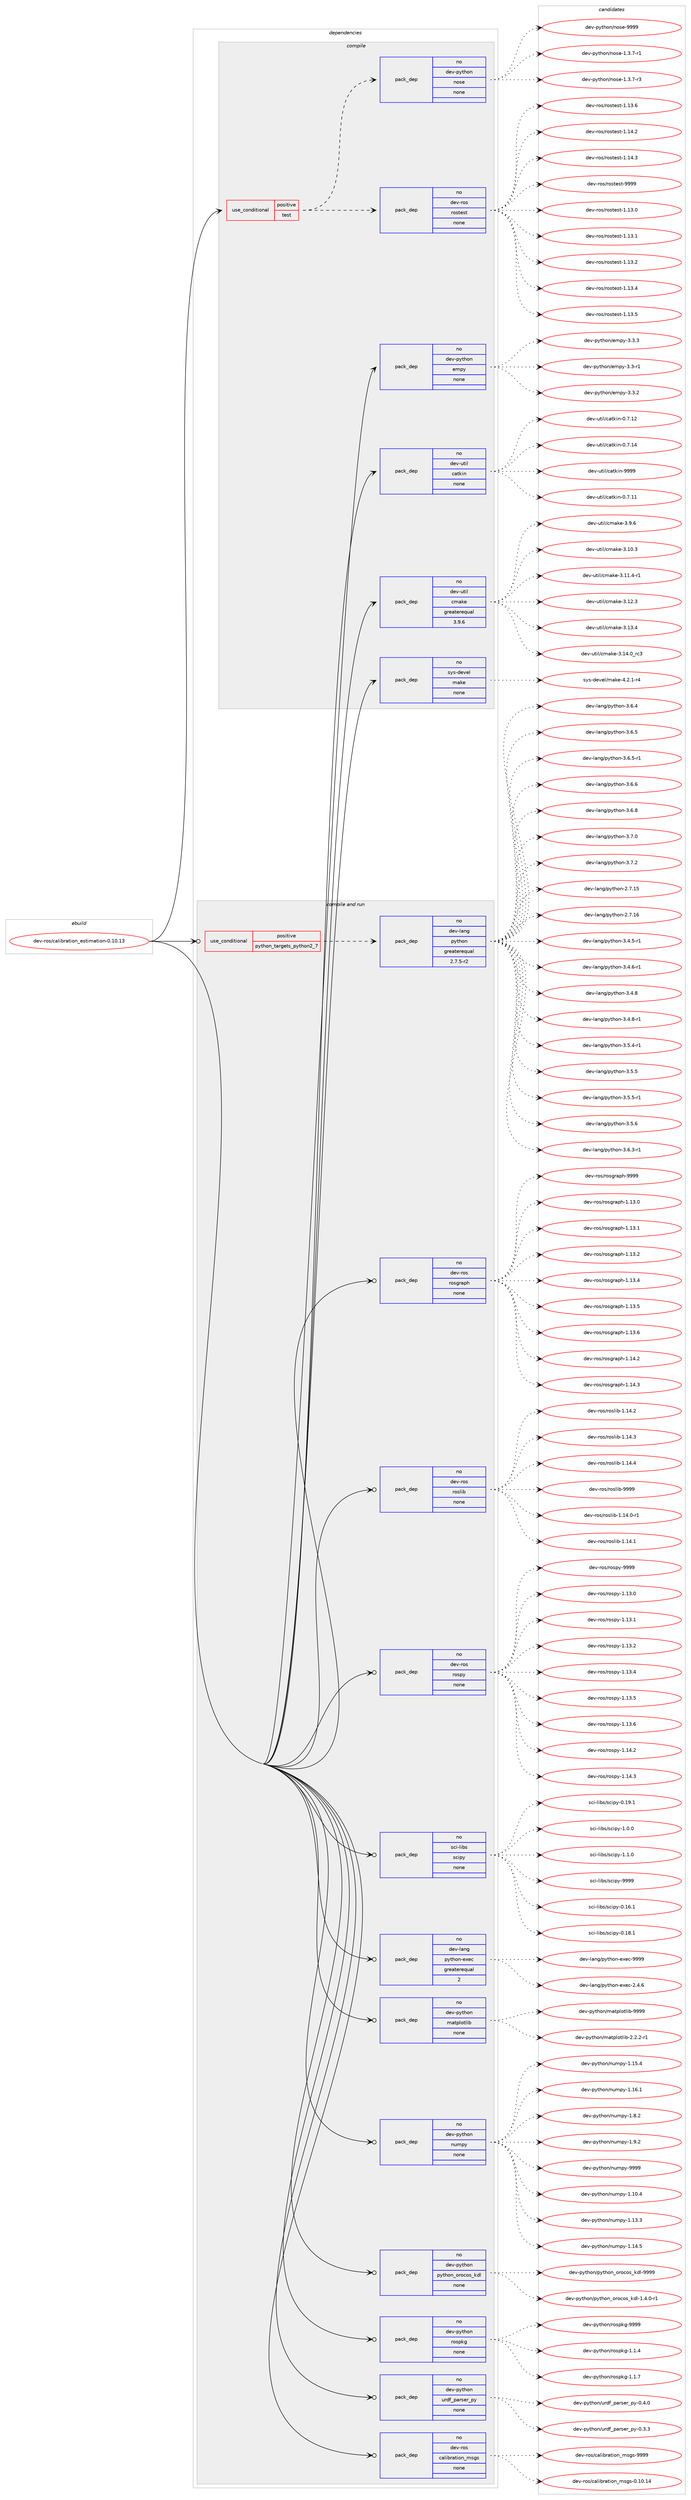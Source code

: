 digraph prolog {

# *************
# Graph options
# *************

newrank=true;
concentrate=true;
compound=true;
graph [rankdir=LR,fontname=Helvetica,fontsize=10,ranksep=1.5];#, ranksep=2.5, nodesep=0.2];
edge  [arrowhead=vee];
node  [fontname=Helvetica,fontsize=10];

# **********
# The ebuild
# **********

subgraph cluster_leftcol {
color=gray;
rank=same;
label=<<i>ebuild</i>>;
id [label="dev-ros/calibration_estimation-0.10.13", color=red, width=4, href="../dev-ros/calibration_estimation-0.10.13.svg"];
}

# ****************
# The dependencies
# ****************

subgraph cluster_midcol {
color=gray;
label=<<i>dependencies</i>>;
subgraph cluster_compile {
fillcolor="#eeeeee";
style=filled;
label=<<i>compile</i>>;
subgraph cond387978 {
dependency1452399 [label=<<TABLE BORDER="0" CELLBORDER="1" CELLSPACING="0" CELLPADDING="4"><TR><TD ROWSPAN="3" CELLPADDING="10">use_conditional</TD></TR><TR><TD>positive</TD></TR><TR><TD>test</TD></TR></TABLE>>, shape=none, color=red];
subgraph pack1041041 {
dependency1452400 [label=<<TABLE BORDER="0" CELLBORDER="1" CELLSPACING="0" CELLPADDING="4" WIDTH="220"><TR><TD ROWSPAN="6" CELLPADDING="30">pack_dep</TD></TR><TR><TD WIDTH="110">no</TD></TR><TR><TD>dev-ros</TD></TR><TR><TD>rostest</TD></TR><TR><TD>none</TD></TR><TR><TD></TD></TR></TABLE>>, shape=none, color=blue];
}
dependency1452399:e -> dependency1452400:w [weight=20,style="dashed",arrowhead="vee"];
subgraph pack1041042 {
dependency1452401 [label=<<TABLE BORDER="0" CELLBORDER="1" CELLSPACING="0" CELLPADDING="4" WIDTH="220"><TR><TD ROWSPAN="6" CELLPADDING="30">pack_dep</TD></TR><TR><TD WIDTH="110">no</TD></TR><TR><TD>dev-python</TD></TR><TR><TD>nose</TD></TR><TR><TD>none</TD></TR><TR><TD></TD></TR></TABLE>>, shape=none, color=blue];
}
dependency1452399:e -> dependency1452401:w [weight=20,style="dashed",arrowhead="vee"];
}
id:e -> dependency1452399:w [weight=20,style="solid",arrowhead="vee"];
subgraph pack1041043 {
dependency1452402 [label=<<TABLE BORDER="0" CELLBORDER="1" CELLSPACING="0" CELLPADDING="4" WIDTH="220"><TR><TD ROWSPAN="6" CELLPADDING="30">pack_dep</TD></TR><TR><TD WIDTH="110">no</TD></TR><TR><TD>dev-python</TD></TR><TR><TD>empy</TD></TR><TR><TD>none</TD></TR><TR><TD></TD></TR></TABLE>>, shape=none, color=blue];
}
id:e -> dependency1452402:w [weight=20,style="solid",arrowhead="vee"];
subgraph pack1041044 {
dependency1452403 [label=<<TABLE BORDER="0" CELLBORDER="1" CELLSPACING="0" CELLPADDING="4" WIDTH="220"><TR><TD ROWSPAN="6" CELLPADDING="30">pack_dep</TD></TR><TR><TD WIDTH="110">no</TD></TR><TR><TD>dev-util</TD></TR><TR><TD>catkin</TD></TR><TR><TD>none</TD></TR><TR><TD></TD></TR></TABLE>>, shape=none, color=blue];
}
id:e -> dependency1452403:w [weight=20,style="solid",arrowhead="vee"];
subgraph pack1041045 {
dependency1452404 [label=<<TABLE BORDER="0" CELLBORDER="1" CELLSPACING="0" CELLPADDING="4" WIDTH="220"><TR><TD ROWSPAN="6" CELLPADDING="30">pack_dep</TD></TR><TR><TD WIDTH="110">no</TD></TR><TR><TD>dev-util</TD></TR><TR><TD>cmake</TD></TR><TR><TD>greaterequal</TD></TR><TR><TD>3.9.6</TD></TR></TABLE>>, shape=none, color=blue];
}
id:e -> dependency1452404:w [weight=20,style="solid",arrowhead="vee"];
subgraph pack1041046 {
dependency1452405 [label=<<TABLE BORDER="0" CELLBORDER="1" CELLSPACING="0" CELLPADDING="4" WIDTH="220"><TR><TD ROWSPAN="6" CELLPADDING="30">pack_dep</TD></TR><TR><TD WIDTH="110">no</TD></TR><TR><TD>sys-devel</TD></TR><TR><TD>make</TD></TR><TR><TD>none</TD></TR><TR><TD></TD></TR></TABLE>>, shape=none, color=blue];
}
id:e -> dependency1452405:w [weight=20,style="solid",arrowhead="vee"];
}
subgraph cluster_compileandrun {
fillcolor="#eeeeee";
style=filled;
label=<<i>compile and run</i>>;
subgraph cond387979 {
dependency1452406 [label=<<TABLE BORDER="0" CELLBORDER="1" CELLSPACING="0" CELLPADDING="4"><TR><TD ROWSPAN="3" CELLPADDING="10">use_conditional</TD></TR><TR><TD>positive</TD></TR><TR><TD>python_targets_python2_7</TD></TR></TABLE>>, shape=none, color=red];
subgraph pack1041047 {
dependency1452407 [label=<<TABLE BORDER="0" CELLBORDER="1" CELLSPACING="0" CELLPADDING="4" WIDTH="220"><TR><TD ROWSPAN="6" CELLPADDING="30">pack_dep</TD></TR><TR><TD WIDTH="110">no</TD></TR><TR><TD>dev-lang</TD></TR><TR><TD>python</TD></TR><TR><TD>greaterequal</TD></TR><TR><TD>2.7.5-r2</TD></TR></TABLE>>, shape=none, color=blue];
}
dependency1452406:e -> dependency1452407:w [weight=20,style="dashed",arrowhead="vee"];
}
id:e -> dependency1452406:w [weight=20,style="solid",arrowhead="odotvee"];
subgraph pack1041048 {
dependency1452408 [label=<<TABLE BORDER="0" CELLBORDER="1" CELLSPACING="0" CELLPADDING="4" WIDTH="220"><TR><TD ROWSPAN="6" CELLPADDING="30">pack_dep</TD></TR><TR><TD WIDTH="110">no</TD></TR><TR><TD>dev-lang</TD></TR><TR><TD>python-exec</TD></TR><TR><TD>greaterequal</TD></TR><TR><TD>2</TD></TR></TABLE>>, shape=none, color=blue];
}
id:e -> dependency1452408:w [weight=20,style="solid",arrowhead="odotvee"];
subgraph pack1041049 {
dependency1452409 [label=<<TABLE BORDER="0" CELLBORDER="1" CELLSPACING="0" CELLPADDING="4" WIDTH="220"><TR><TD ROWSPAN="6" CELLPADDING="30">pack_dep</TD></TR><TR><TD WIDTH="110">no</TD></TR><TR><TD>dev-python</TD></TR><TR><TD>matplotlib</TD></TR><TR><TD>none</TD></TR><TR><TD></TD></TR></TABLE>>, shape=none, color=blue];
}
id:e -> dependency1452409:w [weight=20,style="solid",arrowhead="odotvee"];
subgraph pack1041050 {
dependency1452410 [label=<<TABLE BORDER="0" CELLBORDER="1" CELLSPACING="0" CELLPADDING="4" WIDTH="220"><TR><TD ROWSPAN="6" CELLPADDING="30">pack_dep</TD></TR><TR><TD WIDTH="110">no</TD></TR><TR><TD>dev-python</TD></TR><TR><TD>numpy</TD></TR><TR><TD>none</TD></TR><TR><TD></TD></TR></TABLE>>, shape=none, color=blue];
}
id:e -> dependency1452410:w [weight=20,style="solid",arrowhead="odotvee"];
subgraph pack1041051 {
dependency1452411 [label=<<TABLE BORDER="0" CELLBORDER="1" CELLSPACING="0" CELLPADDING="4" WIDTH="220"><TR><TD ROWSPAN="6" CELLPADDING="30">pack_dep</TD></TR><TR><TD WIDTH="110">no</TD></TR><TR><TD>dev-python</TD></TR><TR><TD>python_orocos_kdl</TD></TR><TR><TD>none</TD></TR><TR><TD></TD></TR></TABLE>>, shape=none, color=blue];
}
id:e -> dependency1452411:w [weight=20,style="solid",arrowhead="odotvee"];
subgraph pack1041052 {
dependency1452412 [label=<<TABLE BORDER="0" CELLBORDER="1" CELLSPACING="0" CELLPADDING="4" WIDTH="220"><TR><TD ROWSPAN="6" CELLPADDING="30">pack_dep</TD></TR><TR><TD WIDTH="110">no</TD></TR><TR><TD>dev-python</TD></TR><TR><TD>rospkg</TD></TR><TR><TD>none</TD></TR><TR><TD></TD></TR></TABLE>>, shape=none, color=blue];
}
id:e -> dependency1452412:w [weight=20,style="solid",arrowhead="odotvee"];
subgraph pack1041053 {
dependency1452413 [label=<<TABLE BORDER="0" CELLBORDER="1" CELLSPACING="0" CELLPADDING="4" WIDTH="220"><TR><TD ROWSPAN="6" CELLPADDING="30">pack_dep</TD></TR><TR><TD WIDTH="110">no</TD></TR><TR><TD>dev-python</TD></TR><TR><TD>urdf_parser_py</TD></TR><TR><TD>none</TD></TR><TR><TD></TD></TR></TABLE>>, shape=none, color=blue];
}
id:e -> dependency1452413:w [weight=20,style="solid",arrowhead="odotvee"];
subgraph pack1041054 {
dependency1452414 [label=<<TABLE BORDER="0" CELLBORDER="1" CELLSPACING="0" CELLPADDING="4" WIDTH="220"><TR><TD ROWSPAN="6" CELLPADDING="30">pack_dep</TD></TR><TR><TD WIDTH="110">no</TD></TR><TR><TD>dev-ros</TD></TR><TR><TD>calibration_msgs</TD></TR><TR><TD>none</TD></TR><TR><TD></TD></TR></TABLE>>, shape=none, color=blue];
}
id:e -> dependency1452414:w [weight=20,style="solid",arrowhead="odotvee"];
subgraph pack1041055 {
dependency1452415 [label=<<TABLE BORDER="0" CELLBORDER="1" CELLSPACING="0" CELLPADDING="4" WIDTH="220"><TR><TD ROWSPAN="6" CELLPADDING="30">pack_dep</TD></TR><TR><TD WIDTH="110">no</TD></TR><TR><TD>dev-ros</TD></TR><TR><TD>rosgraph</TD></TR><TR><TD>none</TD></TR><TR><TD></TD></TR></TABLE>>, shape=none, color=blue];
}
id:e -> dependency1452415:w [weight=20,style="solid",arrowhead="odotvee"];
subgraph pack1041056 {
dependency1452416 [label=<<TABLE BORDER="0" CELLBORDER="1" CELLSPACING="0" CELLPADDING="4" WIDTH="220"><TR><TD ROWSPAN="6" CELLPADDING="30">pack_dep</TD></TR><TR><TD WIDTH="110">no</TD></TR><TR><TD>dev-ros</TD></TR><TR><TD>roslib</TD></TR><TR><TD>none</TD></TR><TR><TD></TD></TR></TABLE>>, shape=none, color=blue];
}
id:e -> dependency1452416:w [weight=20,style="solid",arrowhead="odotvee"];
subgraph pack1041057 {
dependency1452417 [label=<<TABLE BORDER="0" CELLBORDER="1" CELLSPACING="0" CELLPADDING="4" WIDTH="220"><TR><TD ROWSPAN="6" CELLPADDING="30">pack_dep</TD></TR><TR><TD WIDTH="110">no</TD></TR><TR><TD>dev-ros</TD></TR><TR><TD>rospy</TD></TR><TR><TD>none</TD></TR><TR><TD></TD></TR></TABLE>>, shape=none, color=blue];
}
id:e -> dependency1452417:w [weight=20,style="solid",arrowhead="odotvee"];
subgraph pack1041058 {
dependency1452418 [label=<<TABLE BORDER="0" CELLBORDER="1" CELLSPACING="0" CELLPADDING="4" WIDTH="220"><TR><TD ROWSPAN="6" CELLPADDING="30">pack_dep</TD></TR><TR><TD WIDTH="110">no</TD></TR><TR><TD>sci-libs</TD></TR><TR><TD>scipy</TD></TR><TR><TD>none</TD></TR><TR><TD></TD></TR></TABLE>>, shape=none, color=blue];
}
id:e -> dependency1452418:w [weight=20,style="solid",arrowhead="odotvee"];
}
subgraph cluster_run {
fillcolor="#eeeeee";
style=filled;
label=<<i>run</i>>;
}
}

# **************
# The candidates
# **************

subgraph cluster_choices {
rank=same;
color=gray;
label=<<i>candidates</i>>;

subgraph choice1041041 {
color=black;
nodesep=1;
choice100101118451141111154711411111511610111511645494649514648 [label="dev-ros/rostest-1.13.0", color=red, width=4,href="../dev-ros/rostest-1.13.0.svg"];
choice100101118451141111154711411111511610111511645494649514649 [label="dev-ros/rostest-1.13.1", color=red, width=4,href="../dev-ros/rostest-1.13.1.svg"];
choice100101118451141111154711411111511610111511645494649514650 [label="dev-ros/rostest-1.13.2", color=red, width=4,href="../dev-ros/rostest-1.13.2.svg"];
choice100101118451141111154711411111511610111511645494649514652 [label="dev-ros/rostest-1.13.4", color=red, width=4,href="../dev-ros/rostest-1.13.4.svg"];
choice100101118451141111154711411111511610111511645494649514653 [label="dev-ros/rostest-1.13.5", color=red, width=4,href="../dev-ros/rostest-1.13.5.svg"];
choice100101118451141111154711411111511610111511645494649514654 [label="dev-ros/rostest-1.13.6", color=red, width=4,href="../dev-ros/rostest-1.13.6.svg"];
choice100101118451141111154711411111511610111511645494649524650 [label="dev-ros/rostest-1.14.2", color=red, width=4,href="../dev-ros/rostest-1.14.2.svg"];
choice100101118451141111154711411111511610111511645494649524651 [label="dev-ros/rostest-1.14.3", color=red, width=4,href="../dev-ros/rostest-1.14.3.svg"];
choice10010111845114111115471141111151161011151164557575757 [label="dev-ros/rostest-9999", color=red, width=4,href="../dev-ros/rostest-9999.svg"];
dependency1452400:e -> choice100101118451141111154711411111511610111511645494649514648:w [style=dotted,weight="100"];
dependency1452400:e -> choice100101118451141111154711411111511610111511645494649514649:w [style=dotted,weight="100"];
dependency1452400:e -> choice100101118451141111154711411111511610111511645494649514650:w [style=dotted,weight="100"];
dependency1452400:e -> choice100101118451141111154711411111511610111511645494649514652:w [style=dotted,weight="100"];
dependency1452400:e -> choice100101118451141111154711411111511610111511645494649514653:w [style=dotted,weight="100"];
dependency1452400:e -> choice100101118451141111154711411111511610111511645494649514654:w [style=dotted,weight="100"];
dependency1452400:e -> choice100101118451141111154711411111511610111511645494649524650:w [style=dotted,weight="100"];
dependency1452400:e -> choice100101118451141111154711411111511610111511645494649524651:w [style=dotted,weight="100"];
dependency1452400:e -> choice10010111845114111115471141111151161011151164557575757:w [style=dotted,weight="100"];
}
subgraph choice1041042 {
color=black;
nodesep=1;
choice10010111845112121116104111110471101111151014549465146554511449 [label="dev-python/nose-1.3.7-r1", color=red, width=4,href="../dev-python/nose-1.3.7-r1.svg"];
choice10010111845112121116104111110471101111151014549465146554511451 [label="dev-python/nose-1.3.7-r3", color=red, width=4,href="../dev-python/nose-1.3.7-r3.svg"];
choice10010111845112121116104111110471101111151014557575757 [label="dev-python/nose-9999", color=red, width=4,href="../dev-python/nose-9999.svg"];
dependency1452401:e -> choice10010111845112121116104111110471101111151014549465146554511449:w [style=dotted,weight="100"];
dependency1452401:e -> choice10010111845112121116104111110471101111151014549465146554511451:w [style=dotted,weight="100"];
dependency1452401:e -> choice10010111845112121116104111110471101111151014557575757:w [style=dotted,weight="100"];
}
subgraph choice1041043 {
color=black;
nodesep=1;
choice1001011184511212111610411111047101109112121455146514511449 [label="dev-python/empy-3.3-r1", color=red, width=4,href="../dev-python/empy-3.3-r1.svg"];
choice1001011184511212111610411111047101109112121455146514650 [label="dev-python/empy-3.3.2", color=red, width=4,href="../dev-python/empy-3.3.2.svg"];
choice1001011184511212111610411111047101109112121455146514651 [label="dev-python/empy-3.3.3", color=red, width=4,href="../dev-python/empy-3.3.3.svg"];
dependency1452402:e -> choice1001011184511212111610411111047101109112121455146514511449:w [style=dotted,weight="100"];
dependency1452402:e -> choice1001011184511212111610411111047101109112121455146514650:w [style=dotted,weight="100"];
dependency1452402:e -> choice1001011184511212111610411111047101109112121455146514651:w [style=dotted,weight="100"];
}
subgraph choice1041044 {
color=black;
nodesep=1;
choice1001011184511711610510847999711610710511045484655464949 [label="dev-util/catkin-0.7.11", color=red, width=4,href="../dev-util/catkin-0.7.11.svg"];
choice1001011184511711610510847999711610710511045484655464950 [label="dev-util/catkin-0.7.12", color=red, width=4,href="../dev-util/catkin-0.7.12.svg"];
choice1001011184511711610510847999711610710511045484655464952 [label="dev-util/catkin-0.7.14", color=red, width=4,href="../dev-util/catkin-0.7.14.svg"];
choice100101118451171161051084799971161071051104557575757 [label="dev-util/catkin-9999", color=red, width=4,href="../dev-util/catkin-9999.svg"];
dependency1452403:e -> choice1001011184511711610510847999711610710511045484655464949:w [style=dotted,weight="100"];
dependency1452403:e -> choice1001011184511711610510847999711610710511045484655464950:w [style=dotted,weight="100"];
dependency1452403:e -> choice1001011184511711610510847999711610710511045484655464952:w [style=dotted,weight="100"];
dependency1452403:e -> choice100101118451171161051084799971161071051104557575757:w [style=dotted,weight="100"];
}
subgraph choice1041045 {
color=black;
nodesep=1;
choice1001011184511711610510847991099710710145514649484651 [label="dev-util/cmake-3.10.3", color=red, width=4,href="../dev-util/cmake-3.10.3.svg"];
choice10010111845117116105108479910997107101455146494946524511449 [label="dev-util/cmake-3.11.4-r1", color=red, width=4,href="../dev-util/cmake-3.11.4-r1.svg"];
choice1001011184511711610510847991099710710145514649504651 [label="dev-util/cmake-3.12.3", color=red, width=4,href="../dev-util/cmake-3.12.3.svg"];
choice1001011184511711610510847991099710710145514649514652 [label="dev-util/cmake-3.13.4", color=red, width=4,href="../dev-util/cmake-3.13.4.svg"];
choice1001011184511711610510847991099710710145514649524648951149951 [label="dev-util/cmake-3.14.0_rc3", color=red, width=4,href="../dev-util/cmake-3.14.0_rc3.svg"];
choice10010111845117116105108479910997107101455146574654 [label="dev-util/cmake-3.9.6", color=red, width=4,href="../dev-util/cmake-3.9.6.svg"];
dependency1452404:e -> choice1001011184511711610510847991099710710145514649484651:w [style=dotted,weight="100"];
dependency1452404:e -> choice10010111845117116105108479910997107101455146494946524511449:w [style=dotted,weight="100"];
dependency1452404:e -> choice1001011184511711610510847991099710710145514649504651:w [style=dotted,weight="100"];
dependency1452404:e -> choice1001011184511711610510847991099710710145514649514652:w [style=dotted,weight="100"];
dependency1452404:e -> choice1001011184511711610510847991099710710145514649524648951149951:w [style=dotted,weight="100"];
dependency1452404:e -> choice10010111845117116105108479910997107101455146574654:w [style=dotted,weight="100"];
}
subgraph choice1041046 {
color=black;
nodesep=1;
choice1151211154510010111810110847109971071014552465046494511452 [label="sys-devel/make-4.2.1-r4", color=red, width=4,href="../sys-devel/make-4.2.1-r4.svg"];
dependency1452405:e -> choice1151211154510010111810110847109971071014552465046494511452:w [style=dotted,weight="100"];
}
subgraph choice1041047 {
color=black;
nodesep=1;
choice10010111845108971101034711212111610411111045504655464953 [label="dev-lang/python-2.7.15", color=red, width=4,href="../dev-lang/python-2.7.15.svg"];
choice10010111845108971101034711212111610411111045504655464954 [label="dev-lang/python-2.7.16", color=red, width=4,href="../dev-lang/python-2.7.16.svg"];
choice1001011184510897110103471121211161041111104551465246534511449 [label="dev-lang/python-3.4.5-r1", color=red, width=4,href="../dev-lang/python-3.4.5-r1.svg"];
choice1001011184510897110103471121211161041111104551465246544511449 [label="dev-lang/python-3.4.6-r1", color=red, width=4,href="../dev-lang/python-3.4.6-r1.svg"];
choice100101118451089711010347112121116104111110455146524656 [label="dev-lang/python-3.4.8", color=red, width=4,href="../dev-lang/python-3.4.8.svg"];
choice1001011184510897110103471121211161041111104551465246564511449 [label="dev-lang/python-3.4.8-r1", color=red, width=4,href="../dev-lang/python-3.4.8-r1.svg"];
choice1001011184510897110103471121211161041111104551465346524511449 [label="dev-lang/python-3.5.4-r1", color=red, width=4,href="../dev-lang/python-3.5.4-r1.svg"];
choice100101118451089711010347112121116104111110455146534653 [label="dev-lang/python-3.5.5", color=red, width=4,href="../dev-lang/python-3.5.5.svg"];
choice1001011184510897110103471121211161041111104551465346534511449 [label="dev-lang/python-3.5.5-r1", color=red, width=4,href="../dev-lang/python-3.5.5-r1.svg"];
choice100101118451089711010347112121116104111110455146534654 [label="dev-lang/python-3.5.6", color=red, width=4,href="../dev-lang/python-3.5.6.svg"];
choice1001011184510897110103471121211161041111104551465446514511449 [label="dev-lang/python-3.6.3-r1", color=red, width=4,href="../dev-lang/python-3.6.3-r1.svg"];
choice100101118451089711010347112121116104111110455146544652 [label="dev-lang/python-3.6.4", color=red, width=4,href="../dev-lang/python-3.6.4.svg"];
choice100101118451089711010347112121116104111110455146544653 [label="dev-lang/python-3.6.5", color=red, width=4,href="../dev-lang/python-3.6.5.svg"];
choice1001011184510897110103471121211161041111104551465446534511449 [label="dev-lang/python-3.6.5-r1", color=red, width=4,href="../dev-lang/python-3.6.5-r1.svg"];
choice100101118451089711010347112121116104111110455146544654 [label="dev-lang/python-3.6.6", color=red, width=4,href="../dev-lang/python-3.6.6.svg"];
choice100101118451089711010347112121116104111110455146544656 [label="dev-lang/python-3.6.8", color=red, width=4,href="../dev-lang/python-3.6.8.svg"];
choice100101118451089711010347112121116104111110455146554648 [label="dev-lang/python-3.7.0", color=red, width=4,href="../dev-lang/python-3.7.0.svg"];
choice100101118451089711010347112121116104111110455146554650 [label="dev-lang/python-3.7.2", color=red, width=4,href="../dev-lang/python-3.7.2.svg"];
dependency1452407:e -> choice10010111845108971101034711212111610411111045504655464953:w [style=dotted,weight="100"];
dependency1452407:e -> choice10010111845108971101034711212111610411111045504655464954:w [style=dotted,weight="100"];
dependency1452407:e -> choice1001011184510897110103471121211161041111104551465246534511449:w [style=dotted,weight="100"];
dependency1452407:e -> choice1001011184510897110103471121211161041111104551465246544511449:w [style=dotted,weight="100"];
dependency1452407:e -> choice100101118451089711010347112121116104111110455146524656:w [style=dotted,weight="100"];
dependency1452407:e -> choice1001011184510897110103471121211161041111104551465246564511449:w [style=dotted,weight="100"];
dependency1452407:e -> choice1001011184510897110103471121211161041111104551465346524511449:w [style=dotted,weight="100"];
dependency1452407:e -> choice100101118451089711010347112121116104111110455146534653:w [style=dotted,weight="100"];
dependency1452407:e -> choice1001011184510897110103471121211161041111104551465346534511449:w [style=dotted,weight="100"];
dependency1452407:e -> choice100101118451089711010347112121116104111110455146534654:w [style=dotted,weight="100"];
dependency1452407:e -> choice1001011184510897110103471121211161041111104551465446514511449:w [style=dotted,weight="100"];
dependency1452407:e -> choice100101118451089711010347112121116104111110455146544652:w [style=dotted,weight="100"];
dependency1452407:e -> choice100101118451089711010347112121116104111110455146544653:w [style=dotted,weight="100"];
dependency1452407:e -> choice1001011184510897110103471121211161041111104551465446534511449:w [style=dotted,weight="100"];
dependency1452407:e -> choice100101118451089711010347112121116104111110455146544654:w [style=dotted,weight="100"];
dependency1452407:e -> choice100101118451089711010347112121116104111110455146544656:w [style=dotted,weight="100"];
dependency1452407:e -> choice100101118451089711010347112121116104111110455146554648:w [style=dotted,weight="100"];
dependency1452407:e -> choice100101118451089711010347112121116104111110455146554650:w [style=dotted,weight="100"];
}
subgraph choice1041048 {
color=black;
nodesep=1;
choice1001011184510897110103471121211161041111104510112010199455046524654 [label="dev-lang/python-exec-2.4.6", color=red, width=4,href="../dev-lang/python-exec-2.4.6.svg"];
choice10010111845108971101034711212111610411111045101120101994557575757 [label="dev-lang/python-exec-9999", color=red, width=4,href="../dev-lang/python-exec-9999.svg"];
dependency1452408:e -> choice1001011184510897110103471121211161041111104510112010199455046524654:w [style=dotted,weight="100"];
dependency1452408:e -> choice10010111845108971101034711212111610411111045101120101994557575757:w [style=dotted,weight="100"];
}
subgraph choice1041049 {
color=black;
nodesep=1;
choice100101118451121211161041111104710997116112108111116108105984550465046504511449 [label="dev-python/matplotlib-2.2.2-r1", color=red, width=4,href="../dev-python/matplotlib-2.2.2-r1.svg"];
choice100101118451121211161041111104710997116112108111116108105984557575757 [label="dev-python/matplotlib-9999", color=red, width=4,href="../dev-python/matplotlib-9999.svg"];
dependency1452409:e -> choice100101118451121211161041111104710997116112108111116108105984550465046504511449:w [style=dotted,weight="100"];
dependency1452409:e -> choice100101118451121211161041111104710997116112108111116108105984557575757:w [style=dotted,weight="100"];
}
subgraph choice1041050 {
color=black;
nodesep=1;
choice100101118451121211161041111104711011710911212145494649484652 [label="dev-python/numpy-1.10.4", color=red, width=4,href="../dev-python/numpy-1.10.4.svg"];
choice100101118451121211161041111104711011710911212145494649514651 [label="dev-python/numpy-1.13.3", color=red, width=4,href="../dev-python/numpy-1.13.3.svg"];
choice100101118451121211161041111104711011710911212145494649524653 [label="dev-python/numpy-1.14.5", color=red, width=4,href="../dev-python/numpy-1.14.5.svg"];
choice100101118451121211161041111104711011710911212145494649534652 [label="dev-python/numpy-1.15.4", color=red, width=4,href="../dev-python/numpy-1.15.4.svg"];
choice100101118451121211161041111104711011710911212145494649544649 [label="dev-python/numpy-1.16.1", color=red, width=4,href="../dev-python/numpy-1.16.1.svg"];
choice1001011184511212111610411111047110117109112121454946564650 [label="dev-python/numpy-1.8.2", color=red, width=4,href="../dev-python/numpy-1.8.2.svg"];
choice1001011184511212111610411111047110117109112121454946574650 [label="dev-python/numpy-1.9.2", color=red, width=4,href="../dev-python/numpy-1.9.2.svg"];
choice10010111845112121116104111110471101171091121214557575757 [label="dev-python/numpy-9999", color=red, width=4,href="../dev-python/numpy-9999.svg"];
dependency1452410:e -> choice100101118451121211161041111104711011710911212145494649484652:w [style=dotted,weight="100"];
dependency1452410:e -> choice100101118451121211161041111104711011710911212145494649514651:w [style=dotted,weight="100"];
dependency1452410:e -> choice100101118451121211161041111104711011710911212145494649524653:w [style=dotted,weight="100"];
dependency1452410:e -> choice100101118451121211161041111104711011710911212145494649534652:w [style=dotted,weight="100"];
dependency1452410:e -> choice100101118451121211161041111104711011710911212145494649544649:w [style=dotted,weight="100"];
dependency1452410:e -> choice1001011184511212111610411111047110117109112121454946564650:w [style=dotted,weight="100"];
dependency1452410:e -> choice1001011184511212111610411111047110117109112121454946574650:w [style=dotted,weight="100"];
dependency1452410:e -> choice10010111845112121116104111110471101171091121214557575757:w [style=dotted,weight="100"];
}
subgraph choice1041051 {
color=black;
nodesep=1;
choice10010111845112121116104111110471121211161041111109511111411199111115951071001084549465246484511449 [label="dev-python/python_orocos_kdl-1.4.0-r1", color=red, width=4,href="../dev-python/python_orocos_kdl-1.4.0-r1.svg"];
choice10010111845112121116104111110471121211161041111109511111411199111115951071001084557575757 [label="dev-python/python_orocos_kdl-9999", color=red, width=4,href="../dev-python/python_orocos_kdl-9999.svg"];
dependency1452411:e -> choice10010111845112121116104111110471121211161041111109511111411199111115951071001084549465246484511449:w [style=dotted,weight="100"];
dependency1452411:e -> choice10010111845112121116104111110471121211161041111109511111411199111115951071001084557575757:w [style=dotted,weight="100"];
}
subgraph choice1041052 {
color=black;
nodesep=1;
choice1001011184511212111610411111047114111115112107103454946494652 [label="dev-python/rospkg-1.1.4", color=red, width=4,href="../dev-python/rospkg-1.1.4.svg"];
choice1001011184511212111610411111047114111115112107103454946494655 [label="dev-python/rospkg-1.1.7", color=red, width=4,href="../dev-python/rospkg-1.1.7.svg"];
choice10010111845112121116104111110471141111151121071034557575757 [label="dev-python/rospkg-9999", color=red, width=4,href="../dev-python/rospkg-9999.svg"];
dependency1452412:e -> choice1001011184511212111610411111047114111115112107103454946494652:w [style=dotted,weight="100"];
dependency1452412:e -> choice1001011184511212111610411111047114111115112107103454946494655:w [style=dotted,weight="100"];
dependency1452412:e -> choice10010111845112121116104111110471141111151121071034557575757:w [style=dotted,weight="100"];
}
subgraph choice1041053 {
color=black;
nodesep=1;
choice1001011184511212111610411111047117114100102951129711411510111495112121454846514651 [label="dev-python/urdf_parser_py-0.3.3", color=red, width=4,href="../dev-python/urdf_parser_py-0.3.3.svg"];
choice1001011184511212111610411111047117114100102951129711411510111495112121454846524648 [label="dev-python/urdf_parser_py-0.4.0", color=red, width=4,href="../dev-python/urdf_parser_py-0.4.0.svg"];
dependency1452413:e -> choice1001011184511212111610411111047117114100102951129711411510111495112121454846514651:w [style=dotted,weight="100"];
dependency1452413:e -> choice1001011184511212111610411111047117114100102951129711411510111495112121454846524648:w [style=dotted,weight="100"];
}
subgraph choice1041054 {
color=black;
nodesep=1;
choice100101118451141111154799971081059811497116105111110951091151031154548464948464952 [label="dev-ros/calibration_msgs-0.10.14", color=red, width=4,href="../dev-ros/calibration_msgs-0.10.14.svg"];
choice100101118451141111154799971081059811497116105111110951091151031154557575757 [label="dev-ros/calibration_msgs-9999", color=red, width=4,href="../dev-ros/calibration_msgs-9999.svg"];
dependency1452414:e -> choice100101118451141111154799971081059811497116105111110951091151031154548464948464952:w [style=dotted,weight="100"];
dependency1452414:e -> choice100101118451141111154799971081059811497116105111110951091151031154557575757:w [style=dotted,weight="100"];
}
subgraph choice1041055 {
color=black;
nodesep=1;
choice10010111845114111115471141111151031149711210445494649514648 [label="dev-ros/rosgraph-1.13.0", color=red, width=4,href="../dev-ros/rosgraph-1.13.0.svg"];
choice10010111845114111115471141111151031149711210445494649514649 [label="dev-ros/rosgraph-1.13.1", color=red, width=4,href="../dev-ros/rosgraph-1.13.1.svg"];
choice10010111845114111115471141111151031149711210445494649514650 [label="dev-ros/rosgraph-1.13.2", color=red, width=4,href="../dev-ros/rosgraph-1.13.2.svg"];
choice10010111845114111115471141111151031149711210445494649514652 [label="dev-ros/rosgraph-1.13.4", color=red, width=4,href="../dev-ros/rosgraph-1.13.4.svg"];
choice10010111845114111115471141111151031149711210445494649514653 [label="dev-ros/rosgraph-1.13.5", color=red, width=4,href="../dev-ros/rosgraph-1.13.5.svg"];
choice10010111845114111115471141111151031149711210445494649514654 [label="dev-ros/rosgraph-1.13.6", color=red, width=4,href="../dev-ros/rosgraph-1.13.6.svg"];
choice10010111845114111115471141111151031149711210445494649524650 [label="dev-ros/rosgraph-1.14.2", color=red, width=4,href="../dev-ros/rosgraph-1.14.2.svg"];
choice10010111845114111115471141111151031149711210445494649524651 [label="dev-ros/rosgraph-1.14.3", color=red, width=4,href="../dev-ros/rosgraph-1.14.3.svg"];
choice1001011184511411111547114111115103114971121044557575757 [label="dev-ros/rosgraph-9999", color=red, width=4,href="../dev-ros/rosgraph-9999.svg"];
dependency1452415:e -> choice10010111845114111115471141111151031149711210445494649514648:w [style=dotted,weight="100"];
dependency1452415:e -> choice10010111845114111115471141111151031149711210445494649514649:w [style=dotted,weight="100"];
dependency1452415:e -> choice10010111845114111115471141111151031149711210445494649514650:w [style=dotted,weight="100"];
dependency1452415:e -> choice10010111845114111115471141111151031149711210445494649514652:w [style=dotted,weight="100"];
dependency1452415:e -> choice10010111845114111115471141111151031149711210445494649514653:w [style=dotted,weight="100"];
dependency1452415:e -> choice10010111845114111115471141111151031149711210445494649514654:w [style=dotted,weight="100"];
dependency1452415:e -> choice10010111845114111115471141111151031149711210445494649524650:w [style=dotted,weight="100"];
dependency1452415:e -> choice10010111845114111115471141111151031149711210445494649524651:w [style=dotted,weight="100"];
dependency1452415:e -> choice1001011184511411111547114111115103114971121044557575757:w [style=dotted,weight="100"];
}
subgraph choice1041056 {
color=black;
nodesep=1;
choice100101118451141111154711411111510810598454946495246484511449 [label="dev-ros/roslib-1.14.0-r1", color=red, width=4,href="../dev-ros/roslib-1.14.0-r1.svg"];
choice10010111845114111115471141111151081059845494649524649 [label="dev-ros/roslib-1.14.1", color=red, width=4,href="../dev-ros/roslib-1.14.1.svg"];
choice10010111845114111115471141111151081059845494649524650 [label="dev-ros/roslib-1.14.2", color=red, width=4,href="../dev-ros/roslib-1.14.2.svg"];
choice10010111845114111115471141111151081059845494649524651 [label="dev-ros/roslib-1.14.3", color=red, width=4,href="../dev-ros/roslib-1.14.3.svg"];
choice10010111845114111115471141111151081059845494649524652 [label="dev-ros/roslib-1.14.4", color=red, width=4,href="../dev-ros/roslib-1.14.4.svg"];
choice1001011184511411111547114111115108105984557575757 [label="dev-ros/roslib-9999", color=red, width=4,href="../dev-ros/roslib-9999.svg"];
dependency1452416:e -> choice100101118451141111154711411111510810598454946495246484511449:w [style=dotted,weight="100"];
dependency1452416:e -> choice10010111845114111115471141111151081059845494649524649:w [style=dotted,weight="100"];
dependency1452416:e -> choice10010111845114111115471141111151081059845494649524650:w [style=dotted,weight="100"];
dependency1452416:e -> choice10010111845114111115471141111151081059845494649524651:w [style=dotted,weight="100"];
dependency1452416:e -> choice10010111845114111115471141111151081059845494649524652:w [style=dotted,weight="100"];
dependency1452416:e -> choice1001011184511411111547114111115108105984557575757:w [style=dotted,weight="100"];
}
subgraph choice1041057 {
color=black;
nodesep=1;
choice100101118451141111154711411111511212145494649514648 [label="dev-ros/rospy-1.13.0", color=red, width=4,href="../dev-ros/rospy-1.13.0.svg"];
choice100101118451141111154711411111511212145494649514649 [label="dev-ros/rospy-1.13.1", color=red, width=4,href="../dev-ros/rospy-1.13.1.svg"];
choice100101118451141111154711411111511212145494649514650 [label="dev-ros/rospy-1.13.2", color=red, width=4,href="../dev-ros/rospy-1.13.2.svg"];
choice100101118451141111154711411111511212145494649514652 [label="dev-ros/rospy-1.13.4", color=red, width=4,href="../dev-ros/rospy-1.13.4.svg"];
choice100101118451141111154711411111511212145494649514653 [label="dev-ros/rospy-1.13.5", color=red, width=4,href="../dev-ros/rospy-1.13.5.svg"];
choice100101118451141111154711411111511212145494649514654 [label="dev-ros/rospy-1.13.6", color=red, width=4,href="../dev-ros/rospy-1.13.6.svg"];
choice100101118451141111154711411111511212145494649524650 [label="dev-ros/rospy-1.14.2", color=red, width=4,href="../dev-ros/rospy-1.14.2.svg"];
choice100101118451141111154711411111511212145494649524651 [label="dev-ros/rospy-1.14.3", color=red, width=4,href="../dev-ros/rospy-1.14.3.svg"];
choice10010111845114111115471141111151121214557575757 [label="dev-ros/rospy-9999", color=red, width=4,href="../dev-ros/rospy-9999.svg"];
dependency1452417:e -> choice100101118451141111154711411111511212145494649514648:w [style=dotted,weight="100"];
dependency1452417:e -> choice100101118451141111154711411111511212145494649514649:w [style=dotted,weight="100"];
dependency1452417:e -> choice100101118451141111154711411111511212145494649514650:w [style=dotted,weight="100"];
dependency1452417:e -> choice100101118451141111154711411111511212145494649514652:w [style=dotted,weight="100"];
dependency1452417:e -> choice100101118451141111154711411111511212145494649514653:w [style=dotted,weight="100"];
dependency1452417:e -> choice100101118451141111154711411111511212145494649514654:w [style=dotted,weight="100"];
dependency1452417:e -> choice100101118451141111154711411111511212145494649524650:w [style=dotted,weight="100"];
dependency1452417:e -> choice100101118451141111154711411111511212145494649524651:w [style=dotted,weight="100"];
dependency1452417:e -> choice10010111845114111115471141111151121214557575757:w [style=dotted,weight="100"];
}
subgraph choice1041058 {
color=black;
nodesep=1;
choice115991054510810598115471159910511212145484649544649 [label="sci-libs/scipy-0.16.1", color=red, width=4,href="../sci-libs/scipy-0.16.1.svg"];
choice115991054510810598115471159910511212145484649564649 [label="sci-libs/scipy-0.18.1", color=red, width=4,href="../sci-libs/scipy-0.18.1.svg"];
choice115991054510810598115471159910511212145484649574649 [label="sci-libs/scipy-0.19.1", color=red, width=4,href="../sci-libs/scipy-0.19.1.svg"];
choice1159910545108105981154711599105112121454946484648 [label="sci-libs/scipy-1.0.0", color=red, width=4,href="../sci-libs/scipy-1.0.0.svg"];
choice1159910545108105981154711599105112121454946494648 [label="sci-libs/scipy-1.1.0", color=red, width=4,href="../sci-libs/scipy-1.1.0.svg"];
choice11599105451081059811547115991051121214557575757 [label="sci-libs/scipy-9999", color=red, width=4,href="../sci-libs/scipy-9999.svg"];
dependency1452418:e -> choice115991054510810598115471159910511212145484649544649:w [style=dotted,weight="100"];
dependency1452418:e -> choice115991054510810598115471159910511212145484649564649:w [style=dotted,weight="100"];
dependency1452418:e -> choice115991054510810598115471159910511212145484649574649:w [style=dotted,weight="100"];
dependency1452418:e -> choice1159910545108105981154711599105112121454946484648:w [style=dotted,weight="100"];
dependency1452418:e -> choice1159910545108105981154711599105112121454946494648:w [style=dotted,weight="100"];
dependency1452418:e -> choice11599105451081059811547115991051121214557575757:w [style=dotted,weight="100"];
}
}

}
